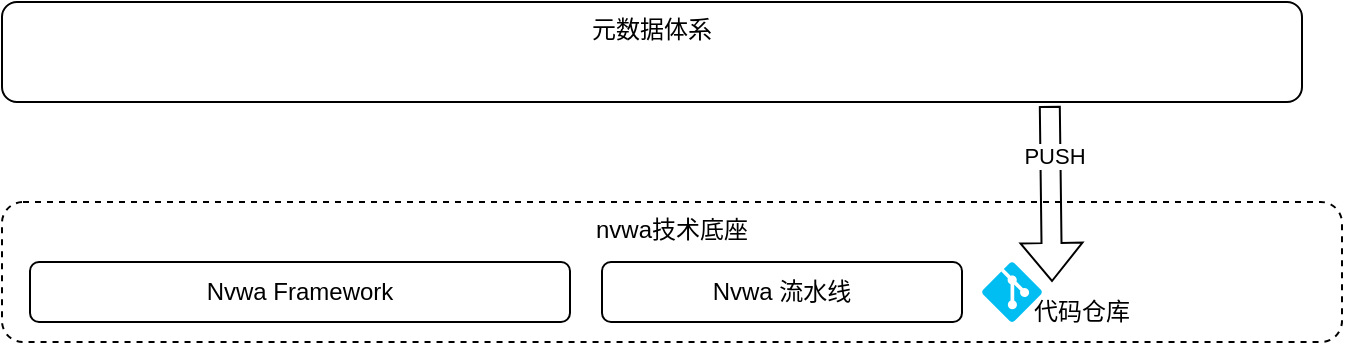 <mxfile version="20.5.3" type="github">
  <diagram id="536xvFlpvNGluMWGjvSa" name="第 1 页">
    <mxGraphModel dx="1422" dy="825" grid="1" gridSize="10" guides="1" tooltips="1" connect="1" arrows="1" fold="1" page="1" pageScale="1" pageWidth="827" pageHeight="1169" math="0" shadow="0">
      <root>
        <mxCell id="0" />
        <mxCell id="1" parent="0" />
        <mxCell id="uUx9-jI9N2qksWY1LVU2-1" value="nvwa技术底座" style="rounded=1;whiteSpace=wrap;html=1;verticalAlign=top;dashed=1;" vertex="1" parent="1">
          <mxGeometry x="130" y="410" width="670" height="70" as="geometry" />
        </mxCell>
        <mxCell id="uUx9-jI9N2qksWY1LVU2-2" value="Nvwa Framework" style="rounded=1;whiteSpace=wrap;html=1;" vertex="1" parent="1">
          <mxGeometry x="144" y="440" width="270" height="30" as="geometry" />
        </mxCell>
        <mxCell id="uUx9-jI9N2qksWY1LVU2-3" value="Nvwa 流水线" style="rounded=1;whiteSpace=wrap;html=1;" vertex="1" parent="1">
          <mxGeometry x="430" y="440" width="180" height="30" as="geometry" />
        </mxCell>
        <mxCell id="uUx9-jI9N2qksWY1LVU2-4" value="" style="verticalLabelPosition=bottom;html=1;verticalAlign=top;align=center;strokeColor=none;fillColor=#00BEF2;shape=mxgraph.azure.git_repository;" vertex="1" parent="1">
          <mxGeometry x="620" y="440" width="30" height="30" as="geometry" />
        </mxCell>
        <mxCell id="uUx9-jI9N2qksWY1LVU2-5" value="代码仓库" style="text;html=1;strokeColor=none;fillColor=none;align=center;verticalAlign=middle;whiteSpace=wrap;rounded=0;" vertex="1" parent="1">
          <mxGeometry x="640" y="450" width="60" height="30" as="geometry" />
        </mxCell>
        <mxCell id="uUx9-jI9N2qksWY1LVU2-6" value="元数据体系" style="rounded=1;whiteSpace=wrap;html=1;verticalAlign=top;" vertex="1" parent="1">
          <mxGeometry x="130" y="310" width="650" height="50" as="geometry" />
        </mxCell>
        <mxCell id="uUx9-jI9N2qksWY1LVU2-7" value="" style="shape=flexArrow;endArrow=classic;html=1;rounded=0;exitX=0.806;exitY=1.04;exitDx=0;exitDy=0;exitPerimeter=0;entryX=0.25;entryY=0;entryDx=0;entryDy=0;" edge="1" parent="1" source="uUx9-jI9N2qksWY1LVU2-6" target="uUx9-jI9N2qksWY1LVU2-5">
          <mxGeometry width="50" height="50" relative="1" as="geometry">
            <mxPoint x="650" y="410" as="sourcePoint" />
            <mxPoint x="750" y="390" as="targetPoint" />
          </mxGeometry>
        </mxCell>
        <mxCell id="uUx9-jI9N2qksWY1LVU2-8" value="PUSH" style="edgeLabel;html=1;align=center;verticalAlign=middle;resizable=0;points=[];" vertex="1" connectable="0" parent="uUx9-jI9N2qksWY1LVU2-7">
          <mxGeometry x="-0.431" y="2" relative="1" as="geometry">
            <mxPoint as="offset" />
          </mxGeometry>
        </mxCell>
      </root>
    </mxGraphModel>
  </diagram>
</mxfile>
